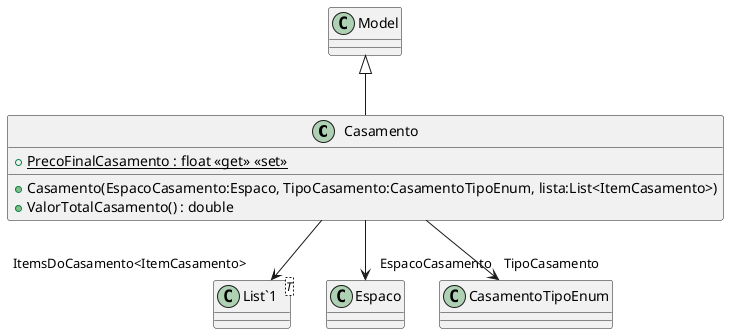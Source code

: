 @startuml
class Casamento {
    + {static} PrecoFinalCasamento : float <<get>> <<set>>
    + Casamento(EspacoCasamento:Espaco, TipoCasamento:CasamentoTipoEnum, lista:List<ItemCasamento>)
    + ValorTotalCasamento() : double
}
class "List`1"<T> {
}
Model <|-- Casamento
Casamento --> "EspacoCasamento" Espaco
Casamento --> "TipoCasamento" CasamentoTipoEnum
Casamento --> "ItemsDoCasamento<ItemCasamento>" "List`1"
@enduml
